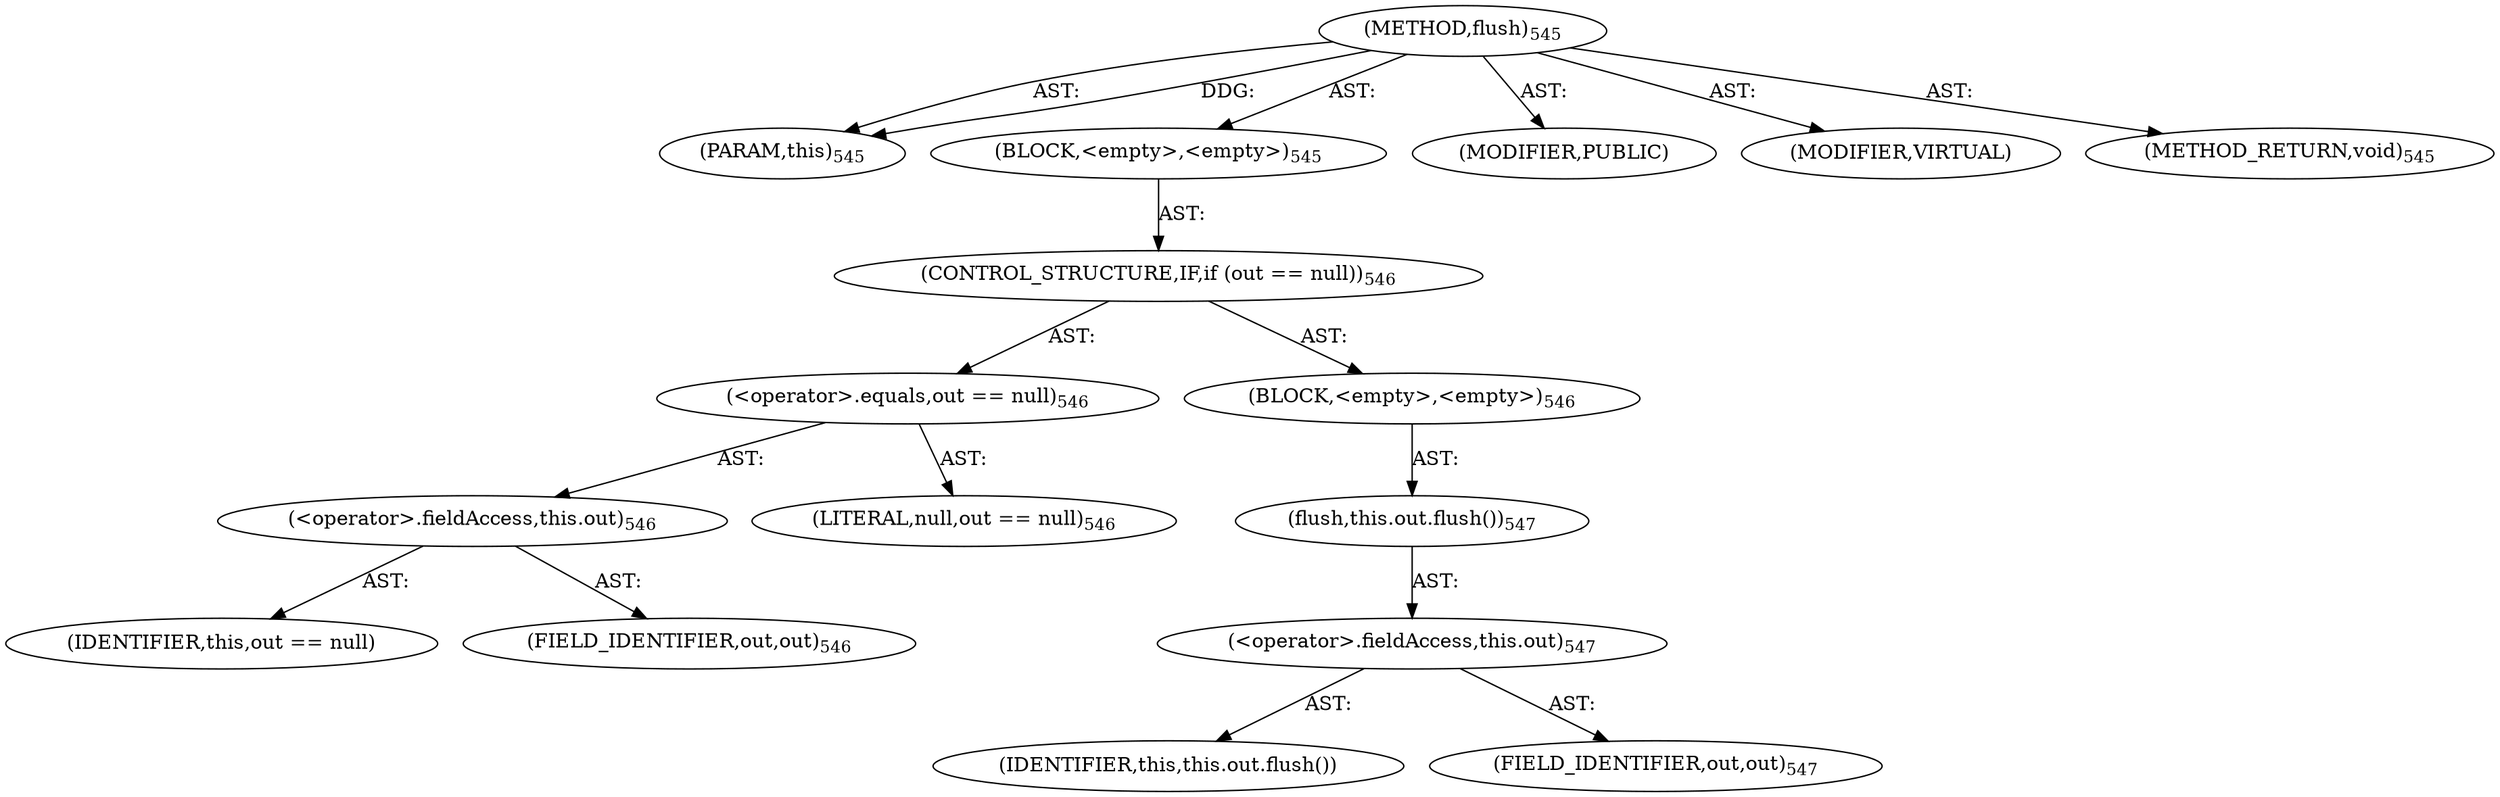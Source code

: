 digraph "flush" {  
"111669149710" [label = <(METHOD,flush)<SUB>545</SUB>> ]
"115964117023" [label = <(PARAM,this)<SUB>545</SUB>> ]
"25769803825" [label = <(BLOCK,&lt;empty&gt;,&lt;empty&gt;)<SUB>545</SUB>> ]
"47244640284" [label = <(CONTROL_STRUCTURE,IF,if (out == null))<SUB>546</SUB>> ]
"30064771463" [label = <(&lt;operator&gt;.equals,out == null)<SUB>546</SUB>> ]
"30064771464" [label = <(&lt;operator&gt;.fieldAccess,this.out)<SUB>546</SUB>> ]
"68719477016" [label = <(IDENTIFIER,this,out == null)> ]
"55834574999" [label = <(FIELD_IDENTIFIER,out,out)<SUB>546</SUB>> ]
"90194313274" [label = <(LITERAL,null,out == null)<SUB>546</SUB>> ]
"25769803826" [label = <(BLOCK,&lt;empty&gt;,&lt;empty&gt;)<SUB>546</SUB>> ]
"30064771465" [label = <(flush,this.out.flush())<SUB>547</SUB>> ]
"30064771466" [label = <(&lt;operator&gt;.fieldAccess,this.out)<SUB>547</SUB>> ]
"68719477017" [label = <(IDENTIFIER,this,this.out.flush())> ]
"55834575000" [label = <(FIELD_IDENTIFIER,out,out)<SUB>547</SUB>> ]
"133143986229" [label = <(MODIFIER,PUBLIC)> ]
"133143986230" [label = <(MODIFIER,VIRTUAL)> ]
"128849018894" [label = <(METHOD_RETURN,void)<SUB>545</SUB>> ]
  "111669149710" -> "115964117023"  [ label = "AST: "] 
  "111669149710" -> "25769803825"  [ label = "AST: "] 
  "111669149710" -> "133143986229"  [ label = "AST: "] 
  "111669149710" -> "133143986230"  [ label = "AST: "] 
  "111669149710" -> "128849018894"  [ label = "AST: "] 
  "25769803825" -> "47244640284"  [ label = "AST: "] 
  "47244640284" -> "30064771463"  [ label = "AST: "] 
  "47244640284" -> "25769803826"  [ label = "AST: "] 
  "30064771463" -> "30064771464"  [ label = "AST: "] 
  "30064771463" -> "90194313274"  [ label = "AST: "] 
  "30064771464" -> "68719477016"  [ label = "AST: "] 
  "30064771464" -> "55834574999"  [ label = "AST: "] 
  "25769803826" -> "30064771465"  [ label = "AST: "] 
  "30064771465" -> "30064771466"  [ label = "AST: "] 
  "30064771466" -> "68719477017"  [ label = "AST: "] 
  "30064771466" -> "55834575000"  [ label = "AST: "] 
  "111669149710" -> "115964117023"  [ label = "DDG: "] 
}
